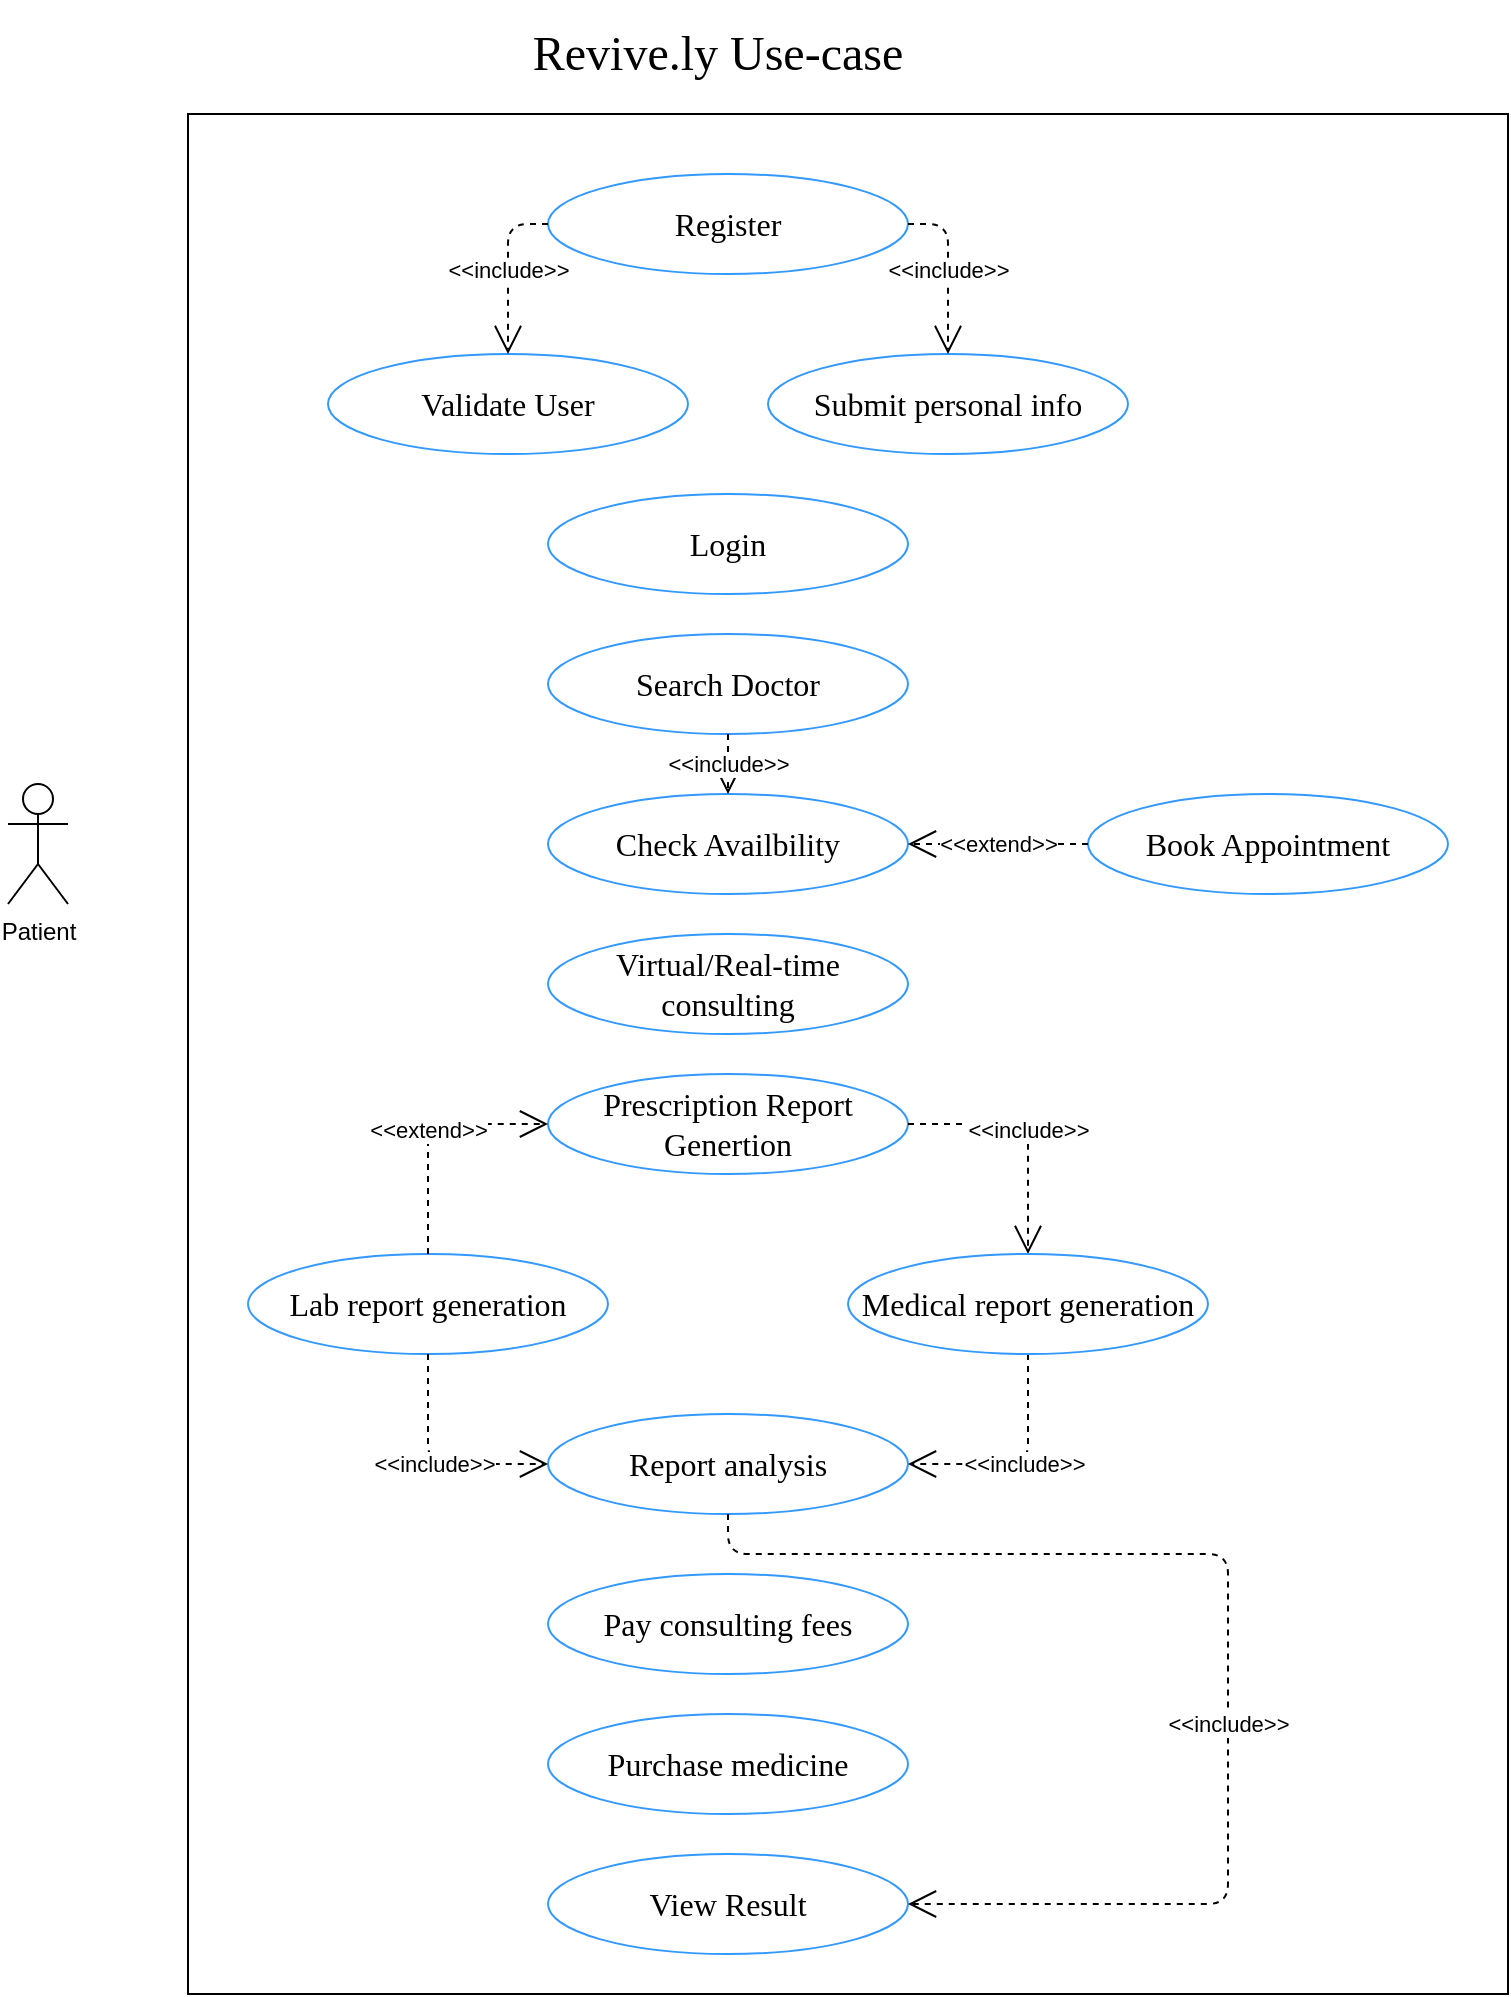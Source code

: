 <mxfile version="13.6.6" type="device"><diagram id="IPJGxkb2tYDXQtQqL_3s" name="Page-1"><mxGraphModel dx="1117" dy="600" grid="1" gridSize="10" guides="1" tooltips="1" connect="1" arrows="1" fold="1" page="1" pageScale="1" pageWidth="850" pageHeight="1100" math="0" shadow="0"><root><mxCell id="0"/><mxCell id="1" parent="0"/><mxCell id="Mzkj7M-b4gMnKhtDPQPn-1" value="" style="rounded=0;whiteSpace=wrap;html=1;" parent="1" vertex="1"><mxGeometry x="110" y="120" width="660" height="940" as="geometry"/></mxCell><mxCell id="Mzkj7M-b4gMnKhtDPQPn-3" value="&lt;pre&gt;&lt;font face=&quot;Times New Roman&quot; style=&quot;font-size: 24px&quot;&gt;Revive.ly Use-case&lt;/font&gt;&lt;/pre&gt;" style="text;html=1;strokeColor=none;fillColor=none;align=center;verticalAlign=middle;whiteSpace=wrap;rounded=0;" parent="1" vertex="1"><mxGeometry x="275" y="70" width="200" height="40" as="geometry"/></mxCell><mxCell id="Mzkj7M-b4gMnKhtDPQPn-5" value="Patient&lt;br&gt;" style="shape=umlActor;verticalLabelPosition=bottom;verticalAlign=top;html=1;outlineConnect=0;" parent="1" vertex="1"><mxGeometry x="20" y="455" width="30" height="60" as="geometry"/></mxCell><mxCell id="Mzkj7M-b4gMnKhtDPQPn-12" value="Submit personal info" style="ellipse;whiteSpace=wrap;html=1;strokeColor=#3399FF;fontFamily=Verdana;fontSize=16;" parent="1" vertex="1"><mxGeometry x="400" y="240" width="180" height="50" as="geometry"/></mxCell><mxCell id="Mzkj7M-b4gMnKhtDPQPn-13" value="Login" style="ellipse;whiteSpace=wrap;html=1;strokeColor=#3399FF;fontFamily=Verdana;fontSize=16;" parent="1" vertex="1"><mxGeometry x="290" y="310" width="180" height="50" as="geometry"/></mxCell><mxCell id="Mzkj7M-b4gMnKhtDPQPn-14" value="Search Doctor" style="ellipse;whiteSpace=wrap;html=1;strokeColor=#3399FF;fontFamily=Verdana;fontSize=16;" parent="1" vertex="1"><mxGeometry x="290" y="380" width="180" height="50" as="geometry"/></mxCell><mxCell id="Mzkj7M-b4gMnKhtDPQPn-15" value="Check Availbility" style="ellipse;whiteSpace=wrap;html=1;strokeColor=#3399FF;fontFamily=Verdana;fontSize=16;" parent="1" vertex="1"><mxGeometry x="290" y="460" width="180" height="50" as="geometry"/></mxCell><mxCell id="Mzkj7M-b4gMnKhtDPQPn-16" value="Book Appointment" style="ellipse;whiteSpace=wrap;html=1;strokeColor=#3399FF;fontFamily=Verdana;fontSize=16;" parent="1" vertex="1"><mxGeometry x="560" y="460" width="180" height="50" as="geometry"/></mxCell><mxCell id="Mzkj7M-b4gMnKhtDPQPn-17" value="Virtual/Real-time consulting" style="ellipse;whiteSpace=wrap;html=1;strokeColor=#3399FF;fontFamily=Verdana;fontSize=16;" parent="1" vertex="1"><mxGeometry x="290" y="530" width="180" height="50" as="geometry"/></mxCell><mxCell id="Mzkj7M-b4gMnKhtDPQPn-18" value="Register" style="ellipse;whiteSpace=wrap;html=1;strokeColor=#3399FF;fontFamily=Verdana;fontSize=16;" parent="1" vertex="1"><mxGeometry x="290" y="150" width="180" height="50" as="geometry"/></mxCell><mxCell id="Mzkj7M-b4gMnKhtDPQPn-19" value="Validate User" style="ellipse;whiteSpace=wrap;html=1;strokeColor=#3399FF;fontFamily=Verdana;fontSize=16;" parent="1" vertex="1"><mxGeometry x="180" y="240" width="180" height="50" as="geometry"/></mxCell><mxCell id="Mzkj7M-b4gMnKhtDPQPn-20" value="Prescription Report Genertion" style="ellipse;whiteSpace=wrap;html=1;strokeColor=#3399FF;fontFamily=Verdana;fontSize=16;" parent="1" vertex="1"><mxGeometry x="290" y="600" width="180" height="50" as="geometry"/></mxCell><mxCell id="Mzkj7M-b4gMnKhtDPQPn-21" value="Lab report generation" style="ellipse;whiteSpace=wrap;html=1;strokeColor=#3399FF;fontFamily=Verdana;fontSize=16;" parent="1" vertex="1"><mxGeometry x="140" y="690" width="180" height="50" as="geometry"/></mxCell><mxCell id="Mzkj7M-b4gMnKhtDPQPn-22" value="Pay consulting fees" style="ellipse;whiteSpace=wrap;html=1;strokeColor=#3399FF;fontFamily=Verdana;fontSize=16;" parent="1" vertex="1"><mxGeometry x="290" y="850" width="180" height="50" as="geometry"/></mxCell><mxCell id="Mzkj7M-b4gMnKhtDPQPn-23" value="Purchase medicine" style="ellipse;whiteSpace=wrap;html=1;strokeColor=#3399FF;fontFamily=Verdana;fontSize=16;" parent="1" vertex="1"><mxGeometry x="290" y="920" width="180" height="50" as="geometry"/></mxCell><mxCell id="Mzkj7M-b4gMnKhtDPQPn-24" value="&amp;lt;&amp;lt;include&amp;gt;&amp;gt;" style="endArrow=open;endSize=12;dashed=1;html=1;exitX=1;exitY=0.5;exitDx=0;exitDy=0;entryX=0.5;entryY=0;entryDx=0;entryDy=0;" parent="1" source="Mzkj7M-b4gMnKhtDPQPn-18" target="Mzkj7M-b4gMnKhtDPQPn-12" edge="1"><mxGeometry width="160" relative="1" as="geometry"><mxPoint x="250" y="410" as="sourcePoint"/><mxPoint x="410" y="410" as="targetPoint"/><Array as="points"><mxPoint x="490" y="175"/></Array></mxGeometry></mxCell><mxCell id="Mzkj7M-b4gMnKhtDPQPn-25" value="&amp;lt;&amp;lt;include&amp;gt;&amp;gt;" style="endArrow=open;endSize=12;dashed=1;html=1;exitX=0;exitY=0.5;exitDx=0;exitDy=0;entryX=0.5;entryY=0;entryDx=0;entryDy=0;" parent="1" source="Mzkj7M-b4gMnKhtDPQPn-18" target="Mzkj7M-b4gMnKhtDPQPn-19" edge="1"><mxGeometry width="160" relative="1" as="geometry"><mxPoint x="290" y="185.0" as="sourcePoint"/><mxPoint x="410" y="185.0" as="targetPoint"/><Array as="points"><mxPoint x="270" y="175"/></Array></mxGeometry></mxCell><mxCell id="Mzkj7M-b4gMnKhtDPQPn-26" value="&amp;lt;&amp;lt;include&amp;gt;&amp;gt;" style="endArrow=open;endSize=12;dashed=1;html=1;exitX=0.5;exitY=1;exitDx=0;exitDy=0;entryX=0.5;entryY=0;entryDx=0;entryDy=0;" parent="1" source="Mzkj7M-b4gMnKhtDPQPn-14" target="Mzkj7M-b4gMnKhtDPQPn-15" edge="1"><mxGeometry width="160" relative="1" as="geometry"><mxPoint x="300" y="195.0" as="sourcePoint"/><mxPoint x="420" y="195.0" as="targetPoint"/><Array as="points"/></mxGeometry></mxCell><mxCell id="Mzkj7M-b4gMnKhtDPQPn-27" value="&amp;lt;&amp;lt;extend&amp;gt;&amp;gt;" style="endArrow=open;endSize=12;dashed=1;html=1;exitX=0;exitY=0.5;exitDx=0;exitDy=0;entryX=1;entryY=0.5;entryDx=0;entryDy=0;" parent="1" source="Mzkj7M-b4gMnKhtDPQPn-16" target="Mzkj7M-b4gMnKhtDPQPn-15" edge="1"><mxGeometry width="160" relative="1" as="geometry"><mxPoint x="310" y="205.0" as="sourcePoint"/><mxPoint x="430" y="205.0" as="targetPoint"/><Array as="points"/></mxGeometry></mxCell><mxCell id="Mzkj7M-b4gMnKhtDPQPn-29" value="&amp;lt;&amp;lt;include&amp;gt;&amp;gt;" style="endArrow=open;endSize=12;dashed=1;html=1;exitX=1;exitY=0.5;exitDx=0;exitDy=0;entryX=0.5;entryY=0;entryDx=0;entryDy=0;" parent="1" source="Mzkj7M-b4gMnKhtDPQPn-20" target="Mzkj7M-b4gMnKhtDPQPn-28" edge="1"><mxGeometry width="160" relative="1" as="geometry"><mxPoint x="290" y="335" as="sourcePoint"/><mxPoint x="410" y="335" as="targetPoint"/><Array as="points"><mxPoint x="530" y="625"/></Array></mxGeometry></mxCell><mxCell id="Mzkj7M-b4gMnKhtDPQPn-30" value="&amp;lt;&amp;lt;extend&amp;gt;&amp;gt;" style="endArrow=open;endSize=12;dashed=1;html=1;exitX=0.5;exitY=0;exitDx=0;exitDy=0;entryX=0;entryY=0.5;entryDx=0;entryDy=0;" parent="1" source="Mzkj7M-b4gMnKhtDPQPn-21" target="Mzkj7M-b4gMnKhtDPQPn-20" edge="1"><mxGeometry width="160" relative="1" as="geometry"><mxPoint x="410" y="405" as="sourcePoint"/><mxPoint x="290" y="335" as="targetPoint"/><Array as="points"><mxPoint x="230" y="625"/></Array></mxGeometry></mxCell><mxCell id="Mzkj7M-b4gMnKhtDPQPn-32" value="Report analysis" style="ellipse;whiteSpace=wrap;html=1;strokeColor=#3399FF;fontFamily=Verdana;fontSize=16;" parent="1" vertex="1"><mxGeometry x="290" y="770" width="180" height="50" as="geometry"/></mxCell><mxCell id="Mzkj7M-b4gMnKhtDPQPn-34" value="&amp;lt;&amp;lt;include&amp;gt;&amp;gt;" style="endArrow=open;endSize=12;dashed=1;html=1;exitX=0.5;exitY=1;exitDx=0;exitDy=0;entryX=1;entryY=0.5;entryDx=0;entryDy=0;exitPerimeter=0;" parent="1" source="Mzkj7M-b4gMnKhtDPQPn-28" target="Mzkj7M-b4gMnKhtDPQPn-32" edge="1"><mxGeometry width="160" relative="1" as="geometry"><mxPoint x="300" y="535" as="sourcePoint"/><mxPoint x="400" y="535" as="targetPoint"/><Array as="points"><mxPoint x="530" y="795"/></Array></mxGeometry></mxCell><mxCell id="Mzkj7M-b4gMnKhtDPQPn-35" value="View Result" style="ellipse;whiteSpace=wrap;html=1;strokeColor=#3399FF;fontFamily=Verdana;fontSize=16;" parent="1" vertex="1"><mxGeometry x="290" y="990" width="180" height="50" as="geometry"/></mxCell><mxCell id="RI3KroNwd1Zw-D2OpmP_-2" style="edgeStyle=orthogonalEdgeStyle;rounded=0;orthogonalLoop=1;jettySize=auto;html=1;exitX=0.5;exitY=1;exitDx=0;exitDy=0;" edge="1" parent="1" source="Mzkj7M-b4gMnKhtDPQPn-21" target="Mzkj7M-b4gMnKhtDPQPn-21"><mxGeometry relative="1" as="geometry"/></mxCell><mxCell id="Mzkj7M-b4gMnKhtDPQPn-28" value="Medical report generation" style="ellipse;whiteSpace=wrap;html=1;strokeColor=#3399FF;fontFamily=Verdana;fontSize=16;" parent="1" vertex="1"><mxGeometry x="440" y="690" width="180" height="50" as="geometry"/></mxCell><mxCell id="RI3KroNwd1Zw-D2OpmP_-3" value="&amp;lt;&amp;lt;include&amp;gt;&amp;gt;" style="endArrow=open;endSize=12;dashed=1;html=1;exitX=0.5;exitY=1;exitDx=0;exitDy=0;entryX=0;entryY=0.5;entryDx=0;entryDy=0;" edge="1" parent="1" source="Mzkj7M-b4gMnKhtDPQPn-21" target="Mzkj7M-b4gMnKhtDPQPn-32"><mxGeometry width="160" relative="1" as="geometry"><mxPoint x="360" y="715" as="sourcePoint"/><mxPoint x="670.0" y="725" as="targetPoint"/><Array as="points"><mxPoint x="230" y="795"/></Array></mxGeometry></mxCell><mxCell id="RI3KroNwd1Zw-D2OpmP_-5" value="&amp;lt;&amp;lt;include&amp;gt;&amp;gt;" style="endArrow=open;endSize=12;dashed=1;html=1;exitX=0.5;exitY=1;exitDx=0;exitDy=0;entryX=1;entryY=0.5;entryDx=0;entryDy=0;" edge="1" parent="1" source="Mzkj7M-b4gMnKhtDPQPn-32" target="Mzkj7M-b4gMnKhtDPQPn-35"><mxGeometry x="0.176" width="160" relative="1" as="geometry"><mxPoint x="480" y="750" as="sourcePoint"/><mxPoint x="390" y="780" as="targetPoint"/><Array as="points"><mxPoint x="380" y="840"/><mxPoint x="630" y="840"/><mxPoint x="630" y="1015"/></Array><mxPoint y="-1" as="offset"/></mxGeometry></mxCell></root></mxGraphModel></diagram></mxfile>